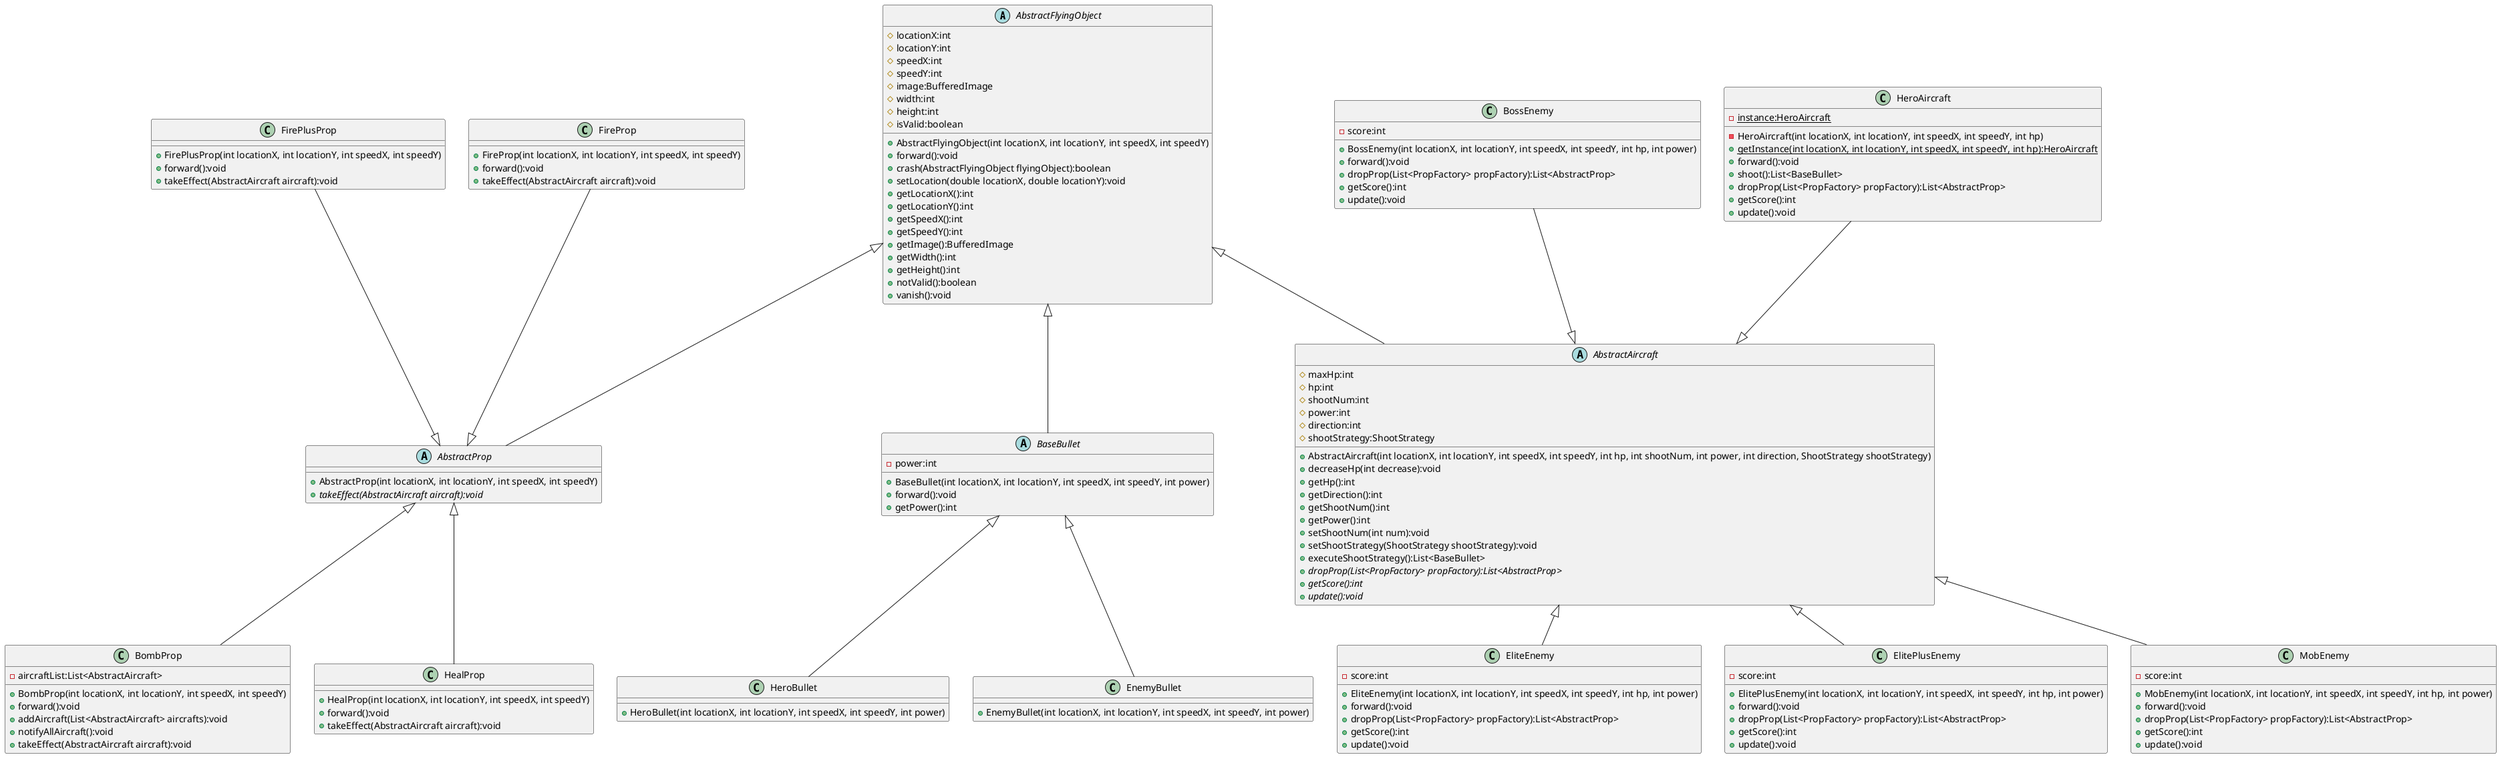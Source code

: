 @startuml Inheritence
'https://plantuml.com/class-diagram

abstract class AbstractFlyingObject
{
    # locationX:int
    # locationY:int
    # speedX:int
    # speedY:int
    # image:BufferedImage
    # width:int
    # height:int
    # isValid:boolean

    + AbstractFlyingObject(int locationX, int locationY, int speedX, int speedY)
    + forward():void
    + crash(AbstractFlyingObject flyingObject):boolean
    + setLocation(double locationX, double locationY):void
    + getLocationX():int
    + getLocationY():int
    + getSpeedX():int
    + getSpeedY():int
    + getImage():BufferedImage
    + getWidth():int
    + getHeight():int
    + notValid():boolean
    + vanish():void
}

abstract class AbstractAircraft
{
	# maxHp:int
    # hp:int
    # shootNum:int
    # power:int
    # direction:int
    # shootStrategy:ShootStrategy
    
    + AbstractAircraft(int locationX, int locationY, int speedX, int speedY, int hp, int shootNum, int power, int direction, ShootStrategy shootStrategy)
    + decreaseHp(int decrease):void
    + getHp():int
    + getDirection():int
    + getShootNum():int
    + getPower():int
    + setShootNum(int num):void
    + setShootStrategy(ShootStrategy shootStrategy):void
    + executeShootStrategy():List<BaseBullet>
    + {abstract} dropProp(List<PropFactory> propFactory):List<AbstractProp>
    + {abstract} getScore():int
    + {abstract} update():void
}

class HeroAircraft
{
    - {static} instance:HeroAircraft

    - HeroAircraft(int locationX, int locationY, int speedX, int speedY, int hp)
    + {static} getInstance(int locationX, int locationY, int speedX, int speedY, int hp):HeroAircraft
    + forward():void
    + shoot():List<BaseBullet>
    + dropProp(List<PropFactory> propFactory):List<AbstractProp>
    + getScore():int
    + update():void
}

class MobEnemy 
{
    - score:int
    + MobEnemy(int locationX, int locationY, int speedX, int speedY, int hp, int power)
    + forward():void
    + dropProp(List<PropFactory> propFactory):List<AbstractProp>
    + getScore():int
    + update():void
}

class EliteEnemy
{
    - score:int
    + EliteEnemy(int locationX, int locationY, int speedX, int speedY, int hp, int power)
    + forward():void
    + dropProp(List<PropFactory> propFactory):List<AbstractProp>
    + getScore():int
    + update():void    
}

class ElitePlusEnemy
{
    - score:int
    + ElitePlusEnemy(int locationX, int locationY, int speedX, int speedY, int hp, int power)
    + forward():void
    + dropProp(List<PropFactory> propFactory):List<AbstractProp>
    + getScore():int
    + update():void    
}

class BossEnemy
{
    - score:int
    + BossEnemy(int locationX, int locationY, int speedX, int speedY, int hp, int power)
    + forward():void
    + dropProp(List<PropFactory> propFactory):List<AbstractProp>
    + getScore():int
    + update():void    
}

AbstractAircraft <|-up- HeroAircraft
AbstractAircraft <|-down- MobEnemy
AbstractAircraft <|-down- EliteEnemy
AbstractAircraft <|-down- ElitePlusEnemy
AbstractAircraft <|-up- BossEnemy

abstract class BaseBullet
{
    - power:int
    + BaseBullet(int locationX, int locationY, int speedX, int speedY, int power)
    + forward():void
	+ getPower():int
}

class HeroBullet 
{
    + HeroBullet(int locationX, int locationY, int speedX, int speedY, int power)
}

class EnemyBullet 
{
    + EnemyBullet(int locationX, int locationY, int speedX, int speedY, int power)
}

BaseBullet <|-- HeroBullet
BaseBullet <|-- EnemyBullet

abstract class AbstractProp
{
    + AbstractProp(int locationX, int locationY, int speedX, int speedY)
    + {abstract} takeEffect(AbstractAircraft aircraft):void
}

class HealProp
{
    + HealProp(int locationX, int locationY, int speedX, int speedY)
    + forward():void
    + takeEffect(AbstractAircraft aircraft):void
}

class FireProp
{
    + FireProp(int locationX, int locationY, int speedX, int speedY)
    + forward():void
    + takeEffect(AbstractAircraft aircraft):void
}

class FirePlusProp
{
    + FirePlusProp(int locationX, int locationY, int speedX, int speedY)
    + forward():void
    + takeEffect(AbstractAircraft aircraft):void
}

class BombProp
{
    - aircraftList:List<AbstractAircraft>

    + BombProp(int locationX, int locationY, int speedX, int speedY)
    + forward():void
    + addAircraft(List<AbstractAircraft> aircrafts):void
    + notifyAllAircraft():void
    + takeEffect(AbstractAircraft aircraft):void
}

AbstractProp <|-down- HealProp
AbstractProp <|-down- BombProp
AbstractProp <|-up- FireProp
AbstractProp <|-up- FirePlusProp

AbstractFlyingObject <|-- AbstractAircraft
AbstractFlyingObject <|-- BaseBullet
AbstractFlyingObject <|-- AbstractProp

@enduml